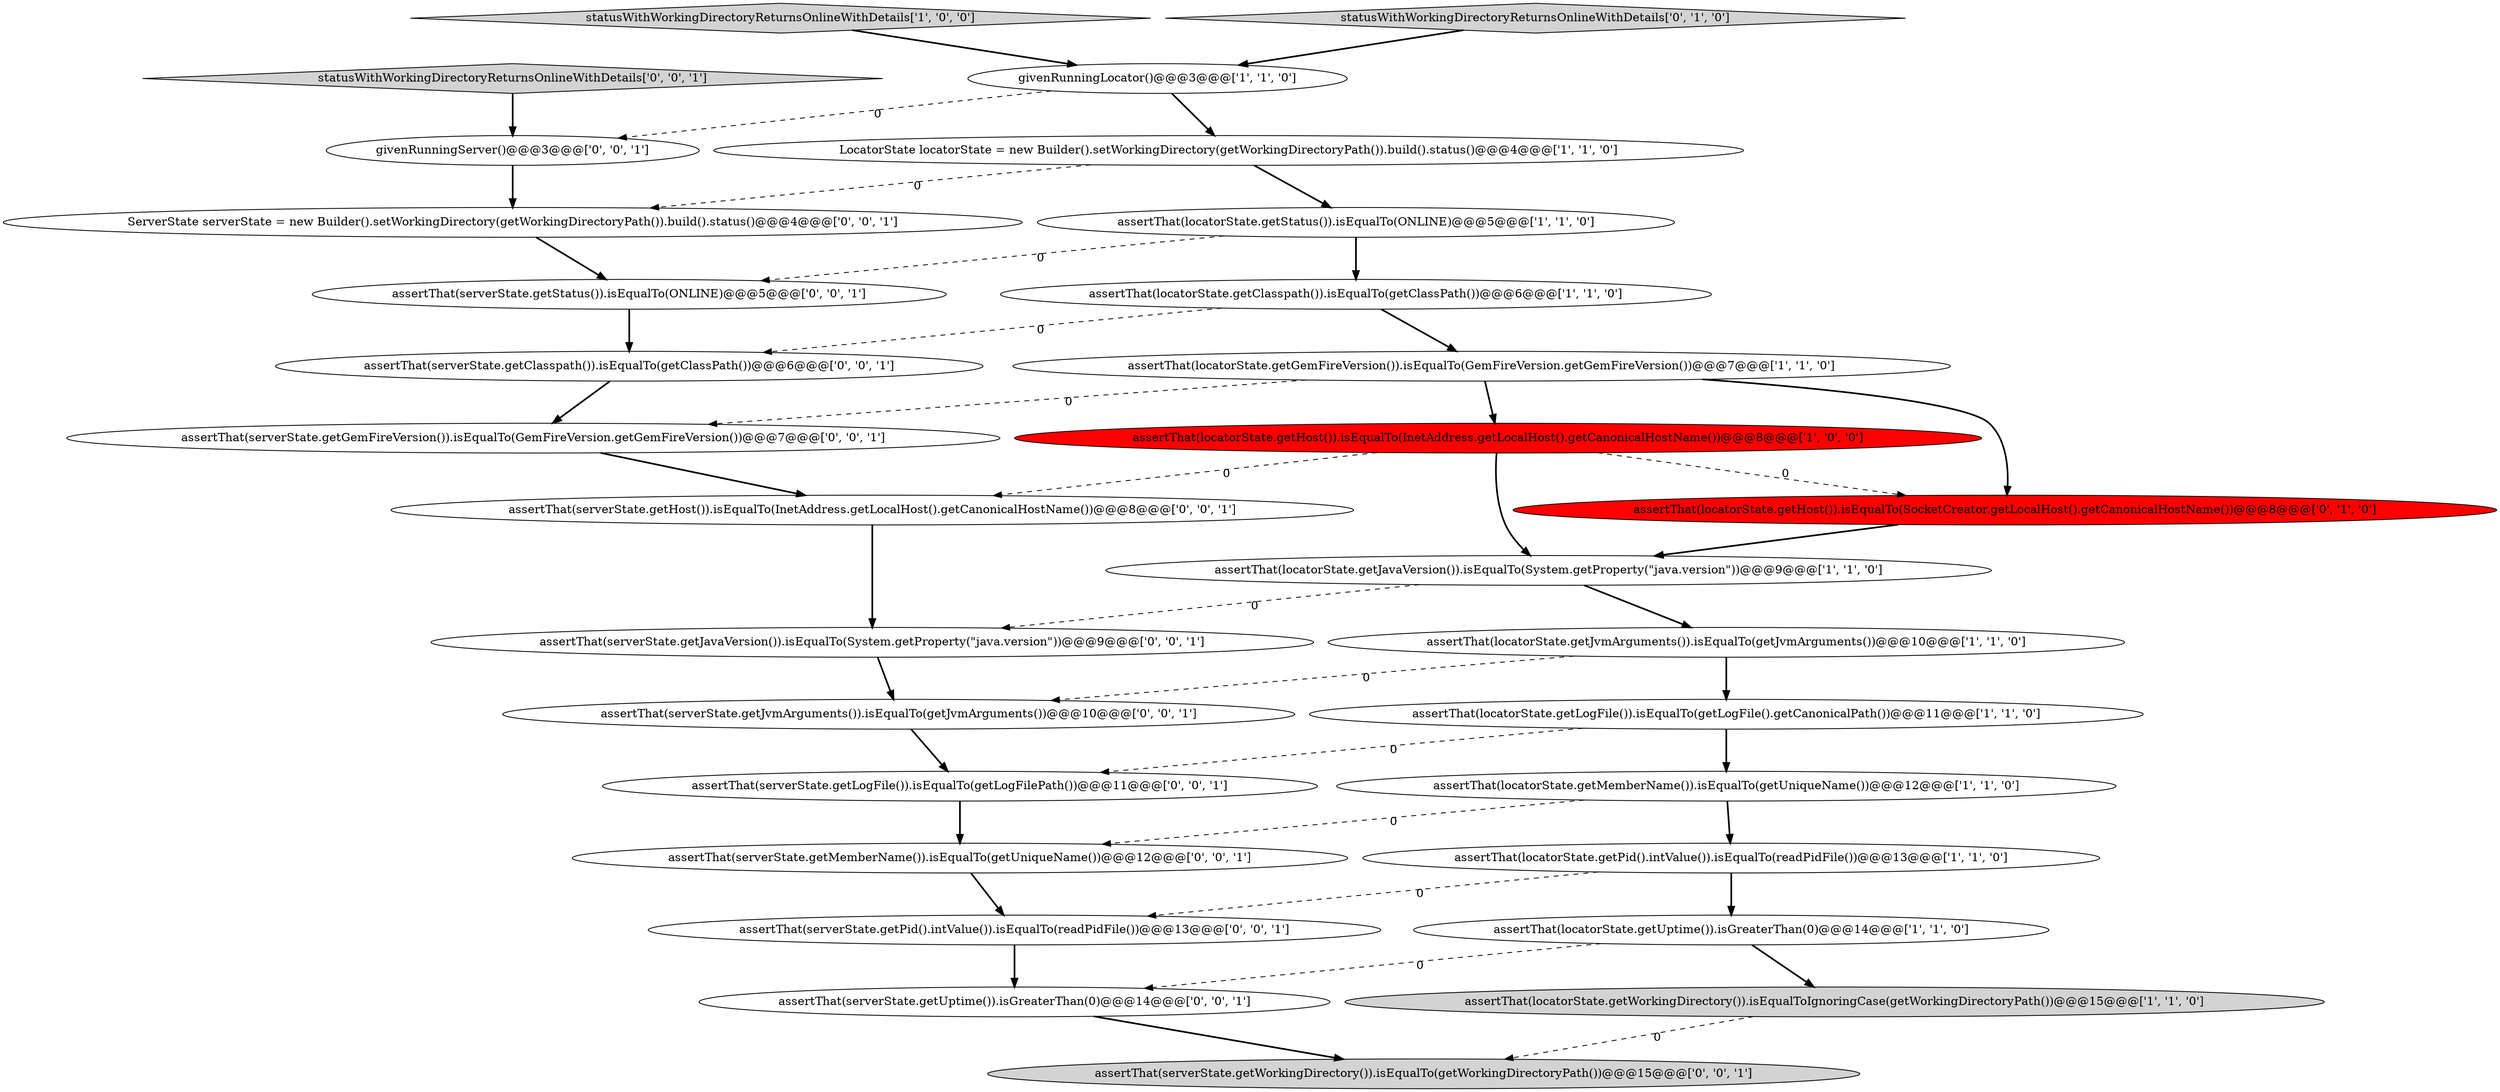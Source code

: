 digraph {
5 [style = filled, label = "assertThat(locatorState.getStatus()).isEqualTo(ONLINE)@@@5@@@['1', '1', '0']", fillcolor = white, shape = ellipse image = "AAA0AAABBB1BBB"];
14 [style = filled, label = "assertThat(locatorState.getHost()).isEqualTo(SocketCreator.getLocalHost().getCanonicalHostName())@@@8@@@['0', '1', '0']", fillcolor = red, shape = ellipse image = "AAA1AAABBB2BBB"];
2 [style = filled, label = "statusWithWorkingDirectoryReturnsOnlineWithDetails['1', '0', '0']", fillcolor = lightgray, shape = diamond image = "AAA0AAABBB1BBB"];
8 [style = filled, label = "assertThat(locatorState.getLogFile()).isEqualTo(getLogFile().getCanonicalPath())@@@11@@@['1', '1', '0']", fillcolor = white, shape = ellipse image = "AAA0AAABBB1BBB"];
25 [style = filled, label = "statusWithWorkingDirectoryReturnsOnlineWithDetails['0', '0', '1']", fillcolor = lightgray, shape = diamond image = "AAA0AAABBB3BBB"];
28 [style = filled, label = "assertThat(serverState.getMemberName()).isEqualTo(getUniqueName())@@@12@@@['0', '0', '1']", fillcolor = white, shape = ellipse image = "AAA0AAABBB3BBB"];
18 [style = filled, label = "assertThat(serverState.getWorkingDirectory()).isEqualTo(getWorkingDirectoryPath())@@@15@@@['0', '0', '1']", fillcolor = lightgray, shape = ellipse image = "AAA0AAABBB3BBB"];
10 [style = filled, label = "assertThat(locatorState.getJavaVersion()).isEqualTo(System.getProperty(\"java.version\"))@@@9@@@['1', '1', '0']", fillcolor = white, shape = ellipse image = "AAA0AAABBB1BBB"];
12 [style = filled, label = "assertThat(locatorState.getPid().intValue()).isEqualTo(readPidFile())@@@13@@@['1', '1', '0']", fillcolor = white, shape = ellipse image = "AAA0AAABBB1BBB"];
19 [style = filled, label = "assertThat(serverState.getStatus()).isEqualTo(ONLINE)@@@5@@@['0', '0', '1']", fillcolor = white, shape = ellipse image = "AAA0AAABBB3BBB"];
0 [style = filled, label = "assertThat(locatorState.getGemFireVersion()).isEqualTo(GemFireVersion.getGemFireVersion())@@@7@@@['1', '1', '0']", fillcolor = white, shape = ellipse image = "AAA0AAABBB1BBB"];
20 [style = filled, label = "ServerState serverState = new Builder().setWorkingDirectory(getWorkingDirectoryPath()).build().status()@@@4@@@['0', '0', '1']", fillcolor = white, shape = ellipse image = "AAA0AAABBB3BBB"];
3 [style = filled, label = "LocatorState locatorState = new Builder().setWorkingDirectory(getWorkingDirectoryPath()).build().status()@@@4@@@['1', '1', '0']", fillcolor = white, shape = ellipse image = "AAA0AAABBB1BBB"];
23 [style = filled, label = "assertThat(serverState.getJvmArguments()).isEqualTo(getJvmArguments())@@@10@@@['0', '0', '1']", fillcolor = white, shape = ellipse image = "AAA0AAABBB3BBB"];
26 [style = filled, label = "assertThat(serverState.getLogFile()).isEqualTo(getLogFilePath())@@@11@@@['0', '0', '1']", fillcolor = white, shape = ellipse image = "AAA0AAABBB3BBB"];
1 [style = filled, label = "assertThat(locatorState.getMemberName()).isEqualTo(getUniqueName())@@@12@@@['1', '1', '0']", fillcolor = white, shape = ellipse image = "AAA0AAABBB1BBB"];
16 [style = filled, label = "assertThat(serverState.getJavaVersion()).isEqualTo(System.getProperty(\"java.version\"))@@@9@@@['0', '0', '1']", fillcolor = white, shape = ellipse image = "AAA0AAABBB3BBB"];
24 [style = filled, label = "assertThat(serverState.getHost()).isEqualTo(InetAddress.getLocalHost().getCanonicalHostName())@@@8@@@['0', '0', '1']", fillcolor = white, shape = ellipse image = "AAA0AAABBB3BBB"];
9 [style = filled, label = "assertThat(locatorState.getHost()).isEqualTo(InetAddress.getLocalHost().getCanonicalHostName())@@@8@@@['1', '0', '0']", fillcolor = red, shape = ellipse image = "AAA1AAABBB1BBB"];
4 [style = filled, label = "assertThat(locatorState.getJvmArguments()).isEqualTo(getJvmArguments())@@@10@@@['1', '1', '0']", fillcolor = white, shape = ellipse image = "AAA0AAABBB1BBB"];
6 [style = filled, label = "assertThat(locatorState.getUptime()).isGreaterThan(0)@@@14@@@['1', '1', '0']", fillcolor = white, shape = ellipse image = "AAA0AAABBB1BBB"];
7 [style = filled, label = "assertThat(locatorState.getWorkingDirectory()).isEqualToIgnoringCase(getWorkingDirectoryPath())@@@15@@@['1', '1', '0']", fillcolor = lightgray, shape = ellipse image = "AAA0AAABBB1BBB"];
17 [style = filled, label = "assertThat(serverState.getClasspath()).isEqualTo(getClassPath())@@@6@@@['0', '0', '1']", fillcolor = white, shape = ellipse image = "AAA0AAABBB3BBB"];
27 [style = filled, label = "assertThat(serverState.getPid().intValue()).isEqualTo(readPidFile())@@@13@@@['0', '0', '1']", fillcolor = white, shape = ellipse image = "AAA0AAABBB3BBB"];
29 [style = filled, label = "assertThat(serverState.getUptime()).isGreaterThan(0)@@@14@@@['0', '0', '1']", fillcolor = white, shape = ellipse image = "AAA0AAABBB3BBB"];
15 [style = filled, label = "statusWithWorkingDirectoryReturnsOnlineWithDetails['0', '1', '0']", fillcolor = lightgray, shape = diamond image = "AAA0AAABBB2BBB"];
11 [style = filled, label = "assertThat(locatorState.getClasspath()).isEqualTo(getClassPath())@@@6@@@['1', '1', '0']", fillcolor = white, shape = ellipse image = "AAA0AAABBB1BBB"];
22 [style = filled, label = "assertThat(serverState.getGemFireVersion()).isEqualTo(GemFireVersion.getGemFireVersion())@@@7@@@['0', '0', '1']", fillcolor = white, shape = ellipse image = "AAA0AAABBB3BBB"];
13 [style = filled, label = "givenRunningLocator()@@@3@@@['1', '1', '0']", fillcolor = white, shape = ellipse image = "AAA0AAABBB1BBB"];
21 [style = filled, label = "givenRunningServer()@@@3@@@['0', '0', '1']", fillcolor = white, shape = ellipse image = "AAA0AAABBB3BBB"];
0->9 [style = bold, label=""];
15->13 [style = bold, label=""];
7->18 [style = dashed, label="0"];
9->24 [style = dashed, label="0"];
23->26 [style = bold, label=""];
14->10 [style = bold, label=""];
19->17 [style = bold, label=""];
16->23 [style = bold, label=""];
9->10 [style = bold, label=""];
11->17 [style = dashed, label="0"];
1->28 [style = dashed, label="0"];
17->22 [style = bold, label=""];
12->6 [style = bold, label=""];
0->22 [style = dashed, label="0"];
29->18 [style = bold, label=""];
2->13 [style = bold, label=""];
8->1 [style = bold, label=""];
24->16 [style = bold, label=""];
3->5 [style = bold, label=""];
11->0 [style = bold, label=""];
0->14 [style = bold, label=""];
6->29 [style = dashed, label="0"];
21->20 [style = bold, label=""];
9->14 [style = dashed, label="0"];
13->21 [style = dashed, label="0"];
13->3 [style = bold, label=""];
3->20 [style = dashed, label="0"];
12->27 [style = dashed, label="0"];
1->12 [style = bold, label=""];
10->4 [style = bold, label=""];
4->8 [style = bold, label=""];
5->11 [style = bold, label=""];
10->16 [style = dashed, label="0"];
26->28 [style = bold, label=""];
22->24 [style = bold, label=""];
28->27 [style = bold, label=""];
27->29 [style = bold, label=""];
6->7 [style = bold, label=""];
20->19 [style = bold, label=""];
5->19 [style = dashed, label="0"];
4->23 [style = dashed, label="0"];
25->21 [style = bold, label=""];
8->26 [style = dashed, label="0"];
}
